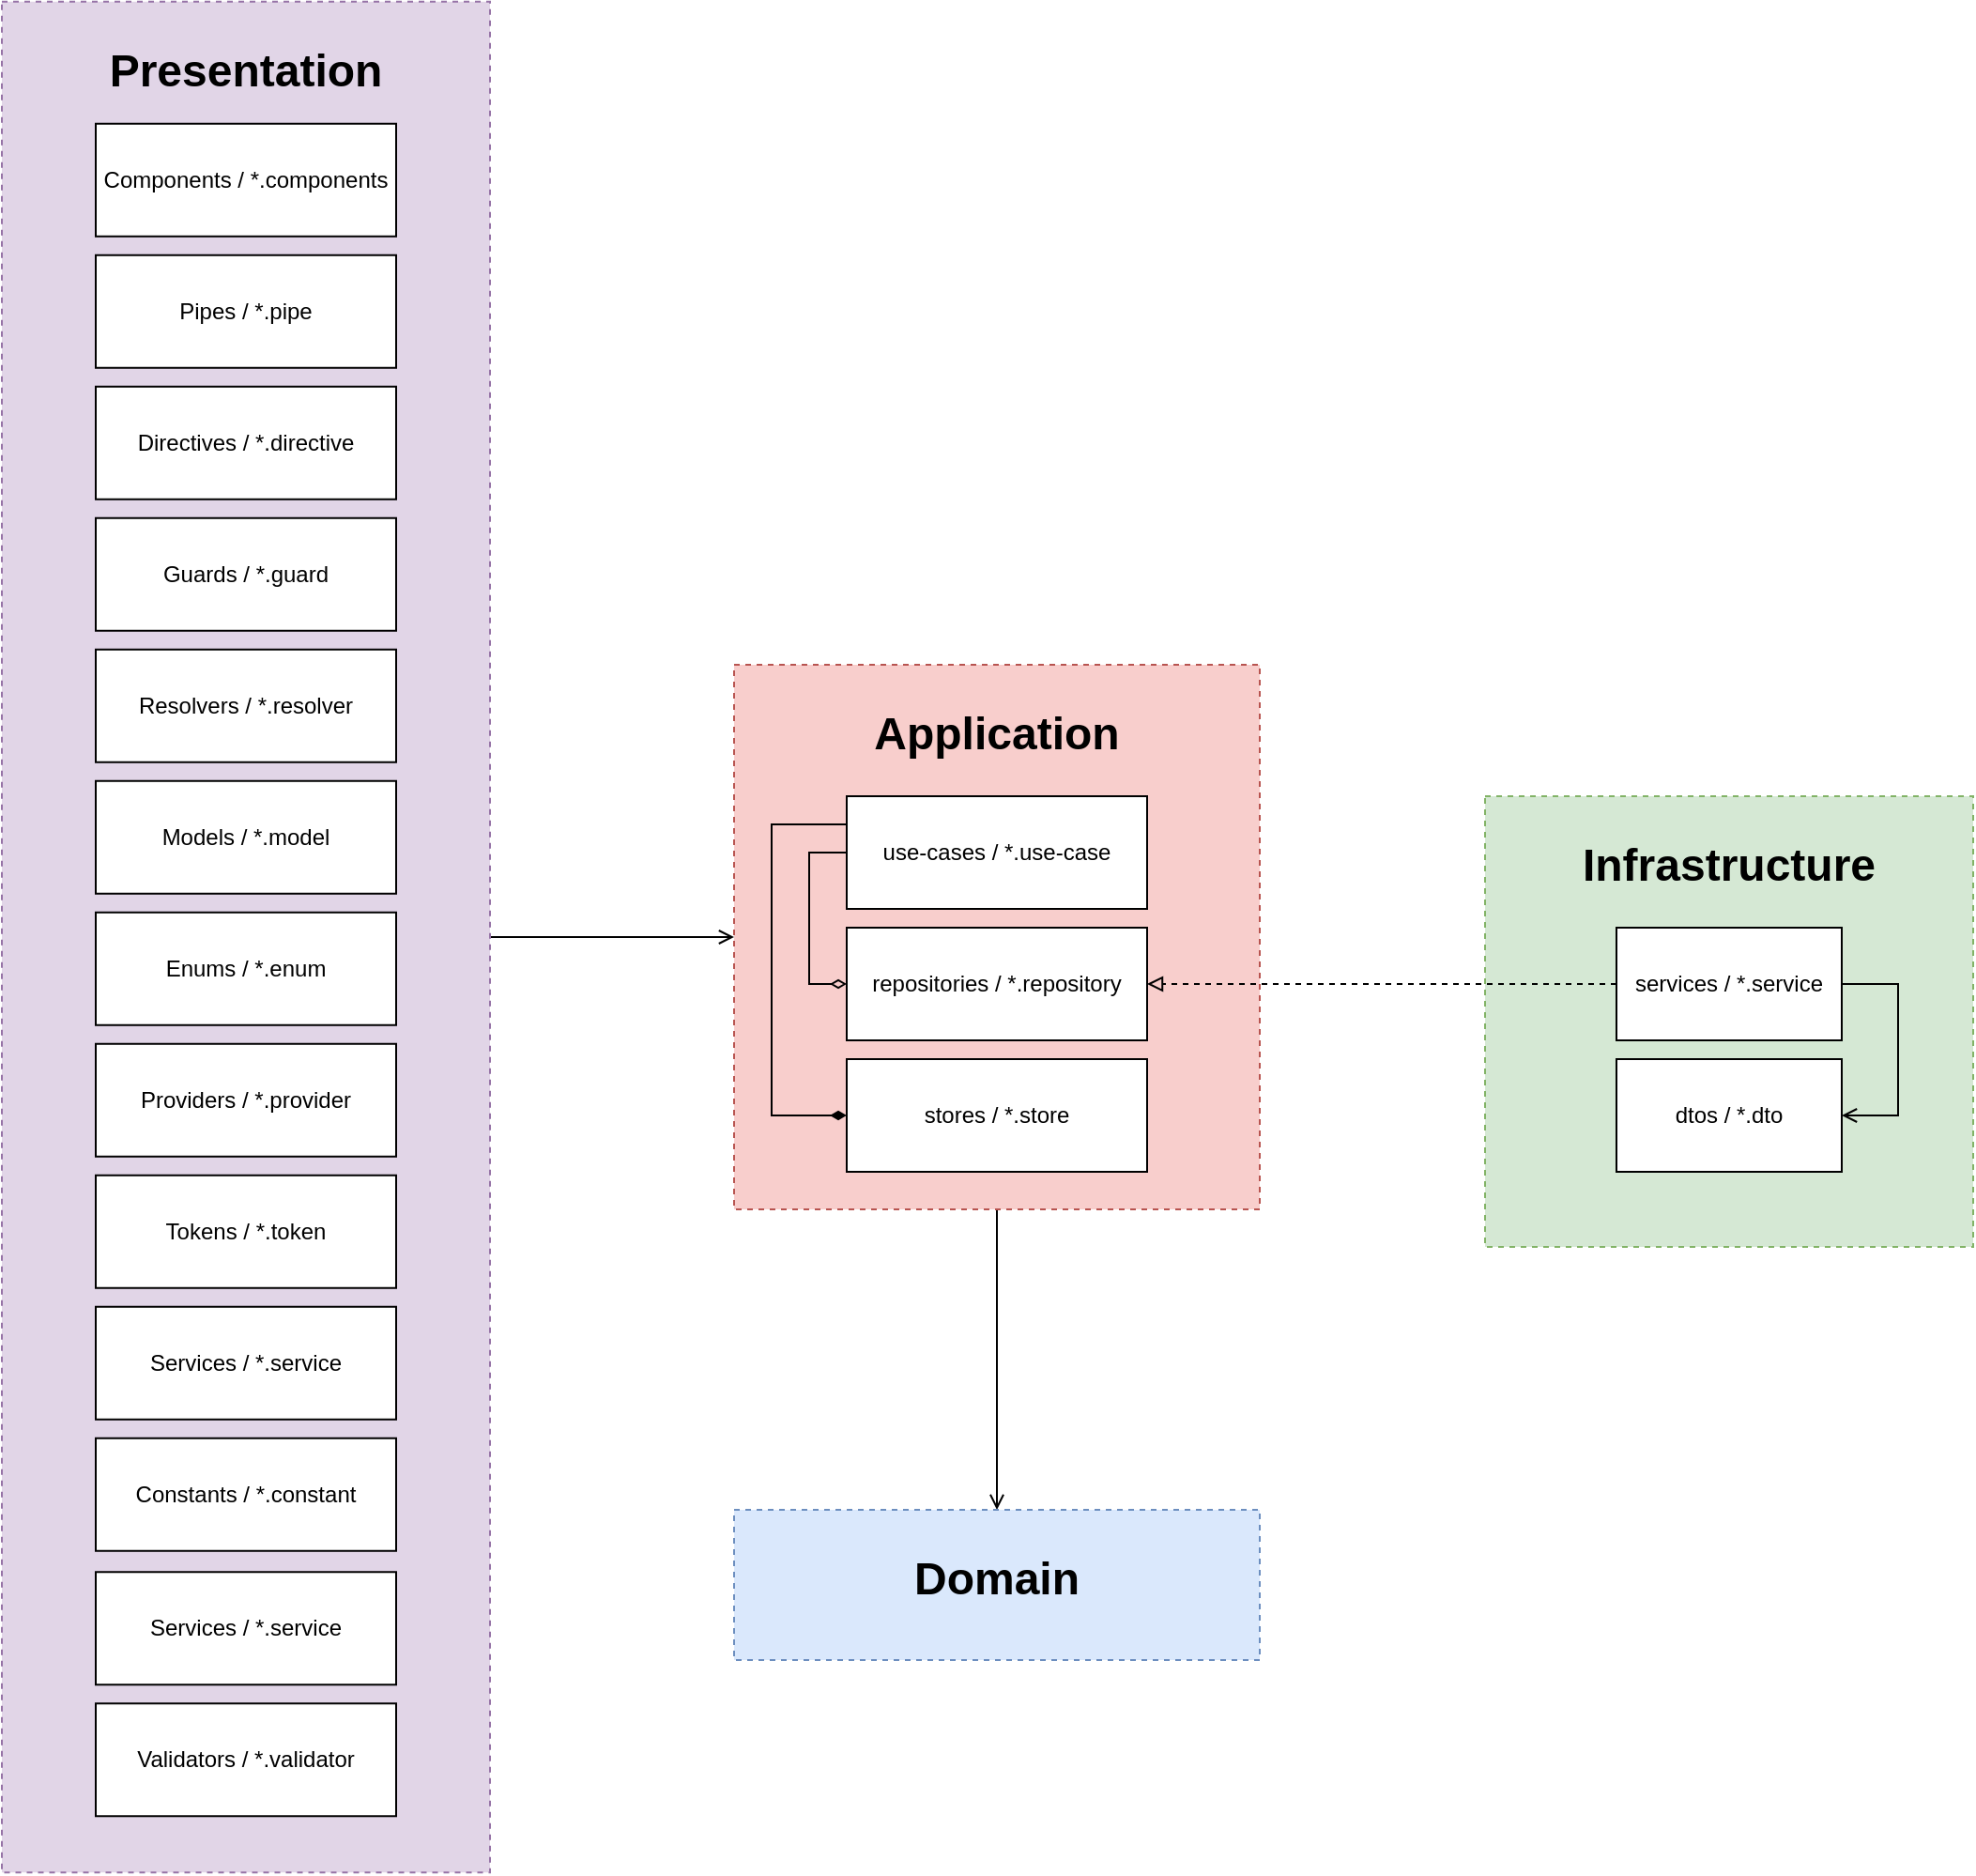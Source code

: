 <mxfile version="24.7.10">
  <diagram name="Страница — 1" id="ZSIhrVeTuiQ9-cP_6eAV">
    <mxGraphModel dx="2537" dy="997" grid="1" gridSize="10" guides="1" tooltips="1" connect="1" arrows="1" fold="1" page="1" pageScale="1" pageWidth="827" pageHeight="1169" math="0" shadow="0">
      <root>
        <mxCell id="0" />
        <mxCell id="1" parent="0" />
        <mxCell id="drdbW_eTKtq7JhNTjUMD-27" style="edgeStyle=orthogonalEdgeStyle;rounded=0;orthogonalLoop=1;jettySize=auto;html=1;entryX=0;entryY=0.5;entryDx=0;entryDy=0;endArrow=open;endFill=0;" edge="1" parent="1" source="drdbW_eTKtq7JhNTjUMD-21" target="drdbW_eTKtq7JhNTjUMD-24">
          <mxGeometry relative="1" as="geometry" />
        </mxCell>
        <mxCell id="drdbW_eTKtq7JhNTjUMD-26" value="" style="edgeStyle=orthogonalEdgeStyle;rounded=0;orthogonalLoop=1;jettySize=auto;html=1;endArrow=open;endFill=0;" edge="1" parent="1" source="drdbW_eTKtq7JhNTjUMD-24" target="drdbW_eTKtq7JhNTjUMD-25">
          <mxGeometry relative="1" as="geometry" />
        </mxCell>
        <mxCell id="drdbW_eTKtq7JhNTjUMD-25" value="&lt;h1&gt;Domain&lt;/h1&gt;" style="whiteSpace=wrap;html=1;verticalAlign=top;dashed=1;movable=0;resizable=0;rotatable=0;deletable=0;editable=0;locked=1;connectable=0;fillColor=#dae8fc;strokeColor=#6c8ebf;" vertex="1" parent="1">
          <mxGeometry x="280" y="920" width="280" height="80" as="geometry" />
        </mxCell>
        <mxCell id="drdbW_eTKtq7JhNTjUMD-50" value="" style="group;glass=0;rounded=0;fillColor=#d5e8d4;strokeColor=none;movable=0;resizable=0;rotatable=0;deletable=0;editable=0;locked=1;connectable=0;" vertex="1" connectable="0" parent="1">
          <mxGeometry x="680" y="540" width="260" height="240" as="geometry" />
        </mxCell>
        <mxCell id="drdbW_eTKtq7JhNTjUMD-23" value="&lt;h1&gt;Infrastructure&lt;/h1&gt;" style="whiteSpace=wrap;html=1;verticalAlign=top;dashed=1;fillColor=#d5e8d4;strokeColor=#82b366;" vertex="1" parent="drdbW_eTKtq7JhNTjUMD-50">
          <mxGeometry width="260" height="240" as="geometry" />
        </mxCell>
        <mxCell id="drdbW_eTKtq7JhNTjUMD-48" style="edgeStyle=orthogonalEdgeStyle;rounded=0;orthogonalLoop=1;jettySize=auto;html=1;entryX=1;entryY=0.5;entryDx=0;entryDy=0;exitX=1;exitY=0.5;exitDx=0;exitDy=0;endArrow=open;endFill=0;" edge="1" parent="drdbW_eTKtq7JhNTjUMD-50" source="drdbW_eTKtq7JhNTjUMD-46" target="drdbW_eTKtq7JhNTjUMD-47">
          <mxGeometry relative="1" as="geometry">
            <Array as="points">
              <mxPoint x="220" y="100" />
              <mxPoint x="220" y="170" />
            </Array>
          </mxGeometry>
        </mxCell>
        <mxCell id="drdbW_eTKtq7JhNTjUMD-46" value="services / *.service" style="rounded=0;whiteSpace=wrap;html=1;" vertex="1" parent="drdbW_eTKtq7JhNTjUMD-50">
          <mxGeometry x="70" y="70" width="120" height="60" as="geometry" />
        </mxCell>
        <mxCell id="drdbW_eTKtq7JhNTjUMD-47" value="dtos / *.dto" style="rounded=0;whiteSpace=wrap;html=1;" vertex="1" parent="drdbW_eTKtq7JhNTjUMD-50">
          <mxGeometry x="70" y="140" width="120" height="60" as="geometry" />
        </mxCell>
        <mxCell id="drdbW_eTKtq7JhNTjUMD-71" value="" style="group" vertex="1" connectable="0" parent="1">
          <mxGeometry x="280" y="470" width="280" height="290" as="geometry" />
        </mxCell>
        <mxCell id="drdbW_eTKtq7JhNTjUMD-24" value="&lt;h1&gt;Application&lt;/h1&gt;" style="whiteSpace=wrap;html=1;verticalAlign=top;dashed=1;fillColor=#f8cecc;strokeColor=#b85450;" vertex="1" parent="drdbW_eTKtq7JhNTjUMD-71">
          <mxGeometry width="280" height="290" as="geometry" />
        </mxCell>
        <mxCell id="drdbW_eTKtq7JhNTjUMD-52" style="edgeStyle=orthogonalEdgeStyle;rounded=0;orthogonalLoop=1;jettySize=auto;html=1;entryX=0;entryY=0.5;entryDx=0;entryDy=0;exitX=0;exitY=0.5;exitDx=0;exitDy=0;endArrow=diamondThin;endFill=0;" edge="1" parent="drdbW_eTKtq7JhNTjUMD-71" source="drdbW_eTKtq7JhNTjUMD-41" target="drdbW_eTKtq7JhNTjUMD-45">
          <mxGeometry relative="1" as="geometry" />
        </mxCell>
        <mxCell id="drdbW_eTKtq7JhNTjUMD-67" style="edgeStyle=orthogonalEdgeStyle;rounded=0;orthogonalLoop=1;jettySize=auto;html=1;entryX=0;entryY=0.5;entryDx=0;entryDy=0;endArrow=diamondThin;endFill=1;exitX=0;exitY=0.25;exitDx=0;exitDy=0;" edge="1" parent="drdbW_eTKtq7JhNTjUMD-71" source="drdbW_eTKtq7JhNTjUMD-41" target="drdbW_eTKtq7JhNTjUMD-66">
          <mxGeometry relative="1" as="geometry">
            <Array as="points">
              <mxPoint x="20" y="85" />
              <mxPoint x="20" y="240" />
            </Array>
          </mxGeometry>
        </mxCell>
        <mxCell id="drdbW_eTKtq7JhNTjUMD-41" value="use-cases / *.use-case" style="rounded=0;whiteSpace=wrap;html=1;" vertex="1" parent="drdbW_eTKtq7JhNTjUMD-71">
          <mxGeometry x="60" y="70" width="160" height="60" as="geometry" />
        </mxCell>
        <mxCell id="drdbW_eTKtq7JhNTjUMD-45" value="repositories / *.repository" style="rounded=0;whiteSpace=wrap;html=1;" vertex="1" parent="drdbW_eTKtq7JhNTjUMD-71">
          <mxGeometry x="60" y="140" width="160" height="60" as="geometry" />
        </mxCell>
        <mxCell id="drdbW_eTKtq7JhNTjUMD-66" value="stores / *.store" style="rounded=0;whiteSpace=wrap;html=1;" vertex="1" parent="drdbW_eTKtq7JhNTjUMD-71">
          <mxGeometry x="60" y="210" width="160" height="60" as="geometry" />
        </mxCell>
        <mxCell id="drdbW_eTKtq7JhNTjUMD-28" style="edgeStyle=orthogonalEdgeStyle;rounded=0;orthogonalLoop=1;jettySize=auto;html=1;entryX=1;entryY=0.5;entryDx=0;entryDy=0;endArrow=block;endFill=0;exitX=0;exitY=0.5;exitDx=0;exitDy=0;dashed=1;" edge="1" parent="1" source="drdbW_eTKtq7JhNTjUMD-46" target="drdbW_eTKtq7JhNTjUMD-45">
          <mxGeometry relative="1" as="geometry">
            <Array as="points">
              <mxPoint x="670" y="640" />
              <mxPoint x="670" y="640" />
            </Array>
          </mxGeometry>
        </mxCell>
        <mxCell id="drdbW_eTKtq7JhNTjUMD-73" value="" style="group" vertex="1" connectable="0" parent="1">
          <mxGeometry x="-110" y="116.88" width="260" height="996.25" as="geometry" />
        </mxCell>
        <mxCell id="drdbW_eTKtq7JhNTjUMD-21" value="&lt;h1&gt;Presentation&lt;/h1&gt;" style="whiteSpace=wrap;html=1;verticalAlign=top;dashed=1;fillColor=#e1d5e7;strokeColor=#9673a6;" vertex="1" parent="drdbW_eTKtq7JhNTjUMD-73">
          <mxGeometry width="260" height="996.25" as="geometry" />
        </mxCell>
        <mxCell id="drdbW_eTKtq7JhNTjUMD-53" value="Components / *.components" style="rounded=0;whiteSpace=wrap;html=1;" vertex="1" parent="drdbW_eTKtq7JhNTjUMD-73">
          <mxGeometry x="50" y="65" width="160" height="60" as="geometry" />
        </mxCell>
        <mxCell id="drdbW_eTKtq7JhNTjUMD-54" value="Pipes / *.pipe" style="rounded=0;whiteSpace=wrap;html=1;" vertex="1" parent="drdbW_eTKtq7JhNTjUMD-73">
          <mxGeometry x="50" y="135" width="160" height="60" as="geometry" />
        </mxCell>
        <mxCell id="drdbW_eTKtq7JhNTjUMD-55" value="Directives / *.directive" style="rounded=0;whiteSpace=wrap;html=1;" vertex="1" parent="drdbW_eTKtq7JhNTjUMD-73">
          <mxGeometry x="50" y="205" width="160" height="60" as="geometry" />
        </mxCell>
        <mxCell id="drdbW_eTKtq7JhNTjUMD-56" value="Guards / *.guard" style="rounded=0;whiteSpace=wrap;html=1;" vertex="1" parent="drdbW_eTKtq7JhNTjUMD-73">
          <mxGeometry x="50" y="275" width="160" height="60" as="geometry" />
        </mxCell>
        <mxCell id="drdbW_eTKtq7JhNTjUMD-57" value="Resolvers / *.resolver" style="rounded=0;whiteSpace=wrap;html=1;" vertex="1" parent="drdbW_eTKtq7JhNTjUMD-73">
          <mxGeometry x="50" y="345" width="160" height="60" as="geometry" />
        </mxCell>
        <mxCell id="drdbW_eTKtq7JhNTjUMD-59" value="Models / *.model" style="rounded=0;whiteSpace=wrap;html=1;" vertex="1" parent="drdbW_eTKtq7JhNTjUMD-73">
          <mxGeometry x="50" y="415" width="160" height="60" as="geometry" />
        </mxCell>
        <mxCell id="drdbW_eTKtq7JhNTjUMD-60" value="Enums / *.enum" style="rounded=0;whiteSpace=wrap;html=1;" vertex="1" parent="drdbW_eTKtq7JhNTjUMD-73">
          <mxGeometry x="50" y="485" width="160" height="60" as="geometry" />
        </mxCell>
        <mxCell id="drdbW_eTKtq7JhNTjUMD-61" value="Providers / *.provider" style="rounded=0;whiteSpace=wrap;html=1;" vertex="1" parent="drdbW_eTKtq7JhNTjUMD-73">
          <mxGeometry x="50" y="555" width="160" height="60" as="geometry" />
        </mxCell>
        <mxCell id="drdbW_eTKtq7JhNTjUMD-62" value="Tokens / *.token" style="rounded=0;whiteSpace=wrap;html=1;" vertex="1" parent="drdbW_eTKtq7JhNTjUMD-73">
          <mxGeometry x="50" y="625" width="160" height="60" as="geometry" />
        </mxCell>
        <mxCell id="drdbW_eTKtq7JhNTjUMD-63" value="Services / *.service" style="rounded=0;whiteSpace=wrap;html=1;" vertex="1" parent="drdbW_eTKtq7JhNTjUMD-73">
          <mxGeometry x="50" y="695" width="160" height="60" as="geometry" />
        </mxCell>
        <mxCell id="drdbW_eTKtq7JhNTjUMD-64" value="Constants / *.constant" style="rounded=0;whiteSpace=wrap;html=1;" vertex="1" parent="drdbW_eTKtq7JhNTjUMD-73">
          <mxGeometry x="50" y="765" width="160" height="60" as="geometry" />
        </mxCell>
        <mxCell id="drdbW_eTKtq7JhNTjUMD-69" value="Services / *.service" style="rounded=0;whiteSpace=wrap;html=1;" vertex="1" parent="drdbW_eTKtq7JhNTjUMD-73">
          <mxGeometry x="50" y="836.25" width="160" height="60" as="geometry" />
        </mxCell>
        <mxCell id="drdbW_eTKtq7JhNTjUMD-72" value="Validators / *.validator" style="rounded=0;whiteSpace=wrap;html=1;" vertex="1" parent="drdbW_eTKtq7JhNTjUMD-73">
          <mxGeometry x="50" y="906.25" width="160" height="60" as="geometry" />
        </mxCell>
      </root>
    </mxGraphModel>
  </diagram>
</mxfile>
